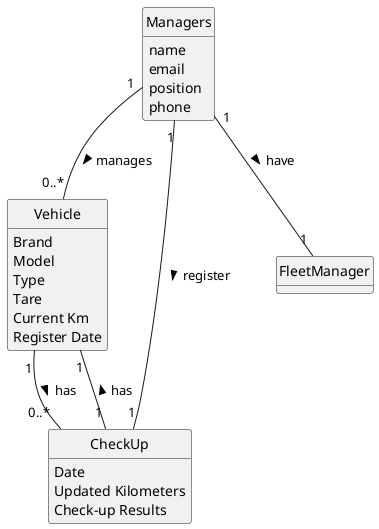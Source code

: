 @startuml
skinparam monochrome true
skinparam packageStyle rectangle
skinparam shadowing false
skinparam monochrome true
skinparam packageStyle rectangle
skinparam shadowing false
'skinparam linetype ortho
'left to right direction
skinparam classAttributeIconSize 0
hide circle
hide methods

class Vehicle {
  Brand
  Model
  Type
  Tare
  Current Km
  Register Date
}

class CheckUp {
  Date
  Updated Kilometers
  Check-up Results
}

class FleetManager {

}

class Managers {
    name
    email
    position
    phone
}
Managers "1" -- "1" CheckUp : register >
Managers "1" -- "1" FleetManager : have >
Vehicle "1" -- "0..*" CheckUp : has >
Vehicle "1" -- "1" CheckUp : has <
Managers "1" -- "0..*" Vehicle : manages >

@enduml